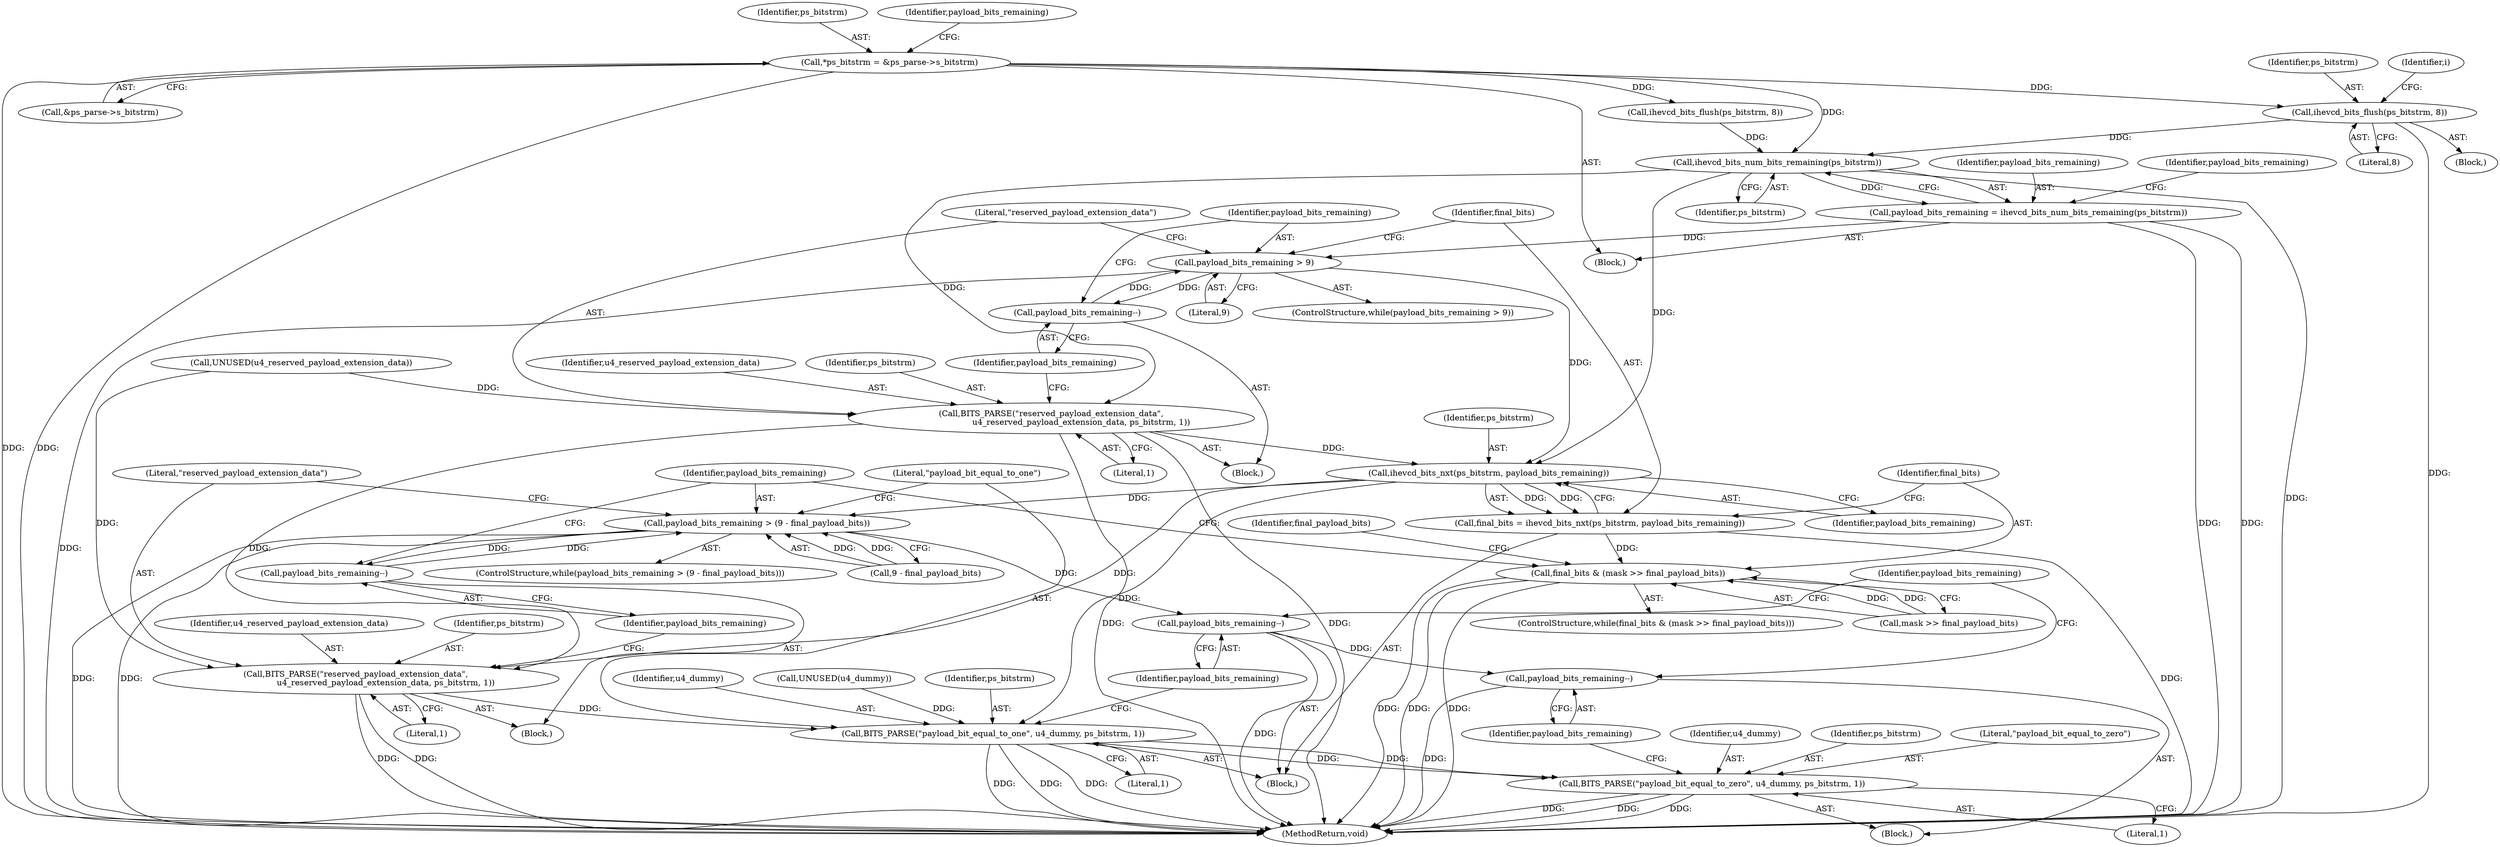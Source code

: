 digraph "0_Android_9f0fb67540d2259e4930d9bd5f1a1a6fb95af862@pointer" {
"1000235" [label="(Call,ihevcd_bits_flush(ps_bitstrm, 8))"];
"1000117" [label="(Call,*ps_bitstrm = &ps_parse->s_bitstrm)"];
"1000273" [label="(Call,ihevcd_bits_num_bits_remaining(ps_bitstrm))"];
"1000271" [label="(Call,payload_bits_remaining = ihevcd_bits_num_bits_remaining(ps_bitstrm))"];
"1000294" [label="(Call,payload_bits_remaining > 9)"];
"1000303" [label="(Call,payload_bits_remaining--)"];
"1000307" [label="(Call,ihevcd_bits_nxt(ps_bitstrm, payload_bits_remaining))"];
"1000305" [label="(Call,final_bits = ihevcd_bits_nxt(ps_bitstrm, payload_bits_remaining))"];
"1000311" [label="(Call,final_bits & (mask >> final_payload_bits))"];
"1000321" [label="(Call,payload_bits_remaining > (9 - final_payload_bits))"];
"1000332" [label="(Call,payload_bits_remaining--)"];
"1000339" [label="(Call,payload_bits_remaining--)"];
"1000349" [label="(Call,payload_bits_remaining--)"];
"1000327" [label="(Call,BITS_PARSE(\"reserved_payload_extension_data\",\n                       u4_reserved_payload_extension_data, ps_bitstrm, 1))"];
"1000334" [label="(Call,BITS_PARSE(\"payload_bit_equal_to_one\", u4_dummy, ps_bitstrm, 1))"];
"1000344" [label="(Call,BITS_PARSE(\"payload_bit_equal_to_zero\", u4_dummy, ps_bitstrm, 1))"];
"1000298" [label="(Call,BITS_PARSE(\"reserved_payload_extension_data\",\n                       u4_reserved_payload_extension_data, ps_bitstrm, 1))"];
"1000306" [label="(Identifier,final_bits)"];
"1000334" [label="(Call,BITS_PARSE(\"payload_bit_equal_to_one\", u4_dummy, ps_bitstrm, 1))"];
"1000335" [label="(Literal,\"payload_bit_equal_to_one\")"];
"1000322" [label="(Identifier,payload_bits_remaining)"];
"1000291" [label="(Call,UNUSED(u4_reserved_payload_extension_data))"];
"1000350" [label="(Identifier,payload_bits_remaining)"];
"1000118" [label="(Identifier,ps_bitstrm)"];
"1000267" [label="(Call,ihevcd_bits_flush(ps_bitstrm, 8))"];
"1000274" [label="(Identifier,ps_bitstrm)"];
"1000297" [label="(Block,)"];
"1000321" [label="(Call,payload_bits_remaining > (9 - final_payload_bits))"];
"1000271" [label="(Call,payload_bits_remaining = ihevcd_bits_num_bits_remaining(ps_bitstrm))"];
"1000336" [label="(Identifier,u4_dummy)"];
"1000119" [label="(Call,&ps_parse->s_bitstrm)"];
"1000310" [label="(ControlStructure,while(final_bits & (mask >> final_payload_bits)))"];
"1000311" [label="(Call,final_bits & (mask >> final_payload_bits))"];
"1000323" [label="(Call,9 - final_payload_bits)"];
"1000293" [label="(ControlStructure,while(payload_bits_remaining > 9))"];
"1000295" [label="(Identifier,payload_bits_remaining)"];
"1000339" [label="(Call,payload_bits_remaining--)"];
"1000294" [label="(Call,payload_bits_remaining > 9)"];
"1000300" [label="(Identifier,u4_reserved_payload_extension_data)"];
"1000235" [label="(Call,ihevcd_bits_flush(ps_bitstrm, 8))"];
"1000298" [label="(Call,BITS_PARSE(\"reserved_payload_extension_data\",\n                       u4_reserved_payload_extension_data, ps_bitstrm, 1))"];
"1000307" [label="(Call,ihevcd_bits_nxt(ps_bitstrm, payload_bits_remaining))"];
"1000320" [label="(ControlStructure,while(payload_bits_remaining > (9 - final_payload_bits)))"];
"1000349" [label="(Call,payload_bits_remaining--)"];
"1000345" [label="(Literal,\"payload_bit_equal_to_zero\")"];
"1000328" [label="(Literal,\"reserved_payload_extension_data\")"];
"1000125" [label="(Identifier,payload_bits_remaining)"];
"1000333" [label="(Identifier,payload_bits_remaining)"];
"1000273" [label="(Call,ihevcd_bits_num_bits_remaining(ps_bitstrm))"];
"1000312" [label="(Identifier,final_bits)"];
"1000326" [label="(Block,)"];
"1000276" [label="(Identifier,payload_bits_remaining)"];
"1000296" [label="(Literal,9)"];
"1000289" [label="(Call,UNUSED(u4_dummy))"];
"1000303" [label="(Call,payload_bits_remaining--)"];
"1000237" [label="(Literal,8)"];
"1000313" [label="(Call,mask >> final_payload_bits)"];
"1000346" [label="(Identifier,u4_dummy)"];
"1000117" [label="(Call,*ps_bitstrm = &ps_parse->s_bitstrm)"];
"1000352" [label="(MethodReturn,void)"];
"1000301" [label="(Identifier,ps_bitstrm)"];
"1000236" [label="(Identifier,ps_bitstrm)"];
"1000308" [label="(Identifier,ps_bitstrm)"];
"1000302" [label="(Literal,1)"];
"1000233" [label="(Identifier,i)"];
"1000340" [label="(Identifier,payload_bits_remaining)"];
"1000299" [label="(Literal,\"reserved_payload_extension_data\")"];
"1000304" [label="(Identifier,payload_bits_remaining)"];
"1000332" [label="(Call,payload_bits_remaining--)"];
"1000272" [label="(Identifier,payload_bits_remaining)"];
"1000344" [label="(Call,BITS_PARSE(\"payload_bit_equal_to_zero\", u4_dummy, ps_bitstrm, 1))"];
"1000329" [label="(Identifier,u4_reserved_payload_extension_data)"];
"1000318" [label="(Identifier,final_payload_bits)"];
"1000330" [label="(Identifier,ps_bitstrm)"];
"1000327" [label="(Call,BITS_PARSE(\"reserved_payload_extension_data\",\n                       u4_reserved_payload_extension_data, ps_bitstrm, 1))"];
"1000348" [label="(Literal,1)"];
"1000342" [label="(Identifier,payload_bits_remaining)"];
"1000343" [label="(Block,)"];
"1000331" [label="(Literal,1)"];
"1000338" [label="(Literal,1)"];
"1000234" [label="(Block,)"];
"1000108" [label="(Block,)"];
"1000337" [label="(Identifier,ps_bitstrm)"];
"1000305" [label="(Call,final_bits = ihevcd_bits_nxt(ps_bitstrm, payload_bits_remaining))"];
"1000347" [label="(Identifier,ps_bitstrm)"];
"1000277" [label="(Block,)"];
"1000309" [label="(Identifier,payload_bits_remaining)"];
"1000235" -> "1000234"  [label="AST: "];
"1000235" -> "1000237"  [label="CFG: "];
"1000236" -> "1000235"  [label="AST: "];
"1000237" -> "1000235"  [label="AST: "];
"1000233" -> "1000235"  [label="CFG: "];
"1000235" -> "1000352"  [label="DDG: "];
"1000117" -> "1000235"  [label="DDG: "];
"1000235" -> "1000273"  [label="DDG: "];
"1000117" -> "1000108"  [label="AST: "];
"1000117" -> "1000119"  [label="CFG: "];
"1000118" -> "1000117"  [label="AST: "];
"1000119" -> "1000117"  [label="AST: "];
"1000125" -> "1000117"  [label="CFG: "];
"1000117" -> "1000352"  [label="DDG: "];
"1000117" -> "1000352"  [label="DDG: "];
"1000117" -> "1000267"  [label="DDG: "];
"1000117" -> "1000273"  [label="DDG: "];
"1000273" -> "1000271"  [label="AST: "];
"1000273" -> "1000274"  [label="CFG: "];
"1000274" -> "1000273"  [label="AST: "];
"1000271" -> "1000273"  [label="CFG: "];
"1000273" -> "1000352"  [label="DDG: "];
"1000273" -> "1000271"  [label="DDG: "];
"1000267" -> "1000273"  [label="DDG: "];
"1000273" -> "1000298"  [label="DDG: "];
"1000273" -> "1000307"  [label="DDG: "];
"1000271" -> "1000108"  [label="AST: "];
"1000272" -> "1000271"  [label="AST: "];
"1000276" -> "1000271"  [label="CFG: "];
"1000271" -> "1000352"  [label="DDG: "];
"1000271" -> "1000352"  [label="DDG: "];
"1000271" -> "1000294"  [label="DDG: "];
"1000294" -> "1000293"  [label="AST: "];
"1000294" -> "1000296"  [label="CFG: "];
"1000295" -> "1000294"  [label="AST: "];
"1000296" -> "1000294"  [label="AST: "];
"1000299" -> "1000294"  [label="CFG: "];
"1000306" -> "1000294"  [label="CFG: "];
"1000294" -> "1000352"  [label="DDG: "];
"1000303" -> "1000294"  [label="DDG: "];
"1000294" -> "1000303"  [label="DDG: "];
"1000294" -> "1000307"  [label="DDG: "];
"1000303" -> "1000297"  [label="AST: "];
"1000303" -> "1000304"  [label="CFG: "];
"1000304" -> "1000303"  [label="AST: "];
"1000295" -> "1000303"  [label="CFG: "];
"1000307" -> "1000305"  [label="AST: "];
"1000307" -> "1000309"  [label="CFG: "];
"1000308" -> "1000307"  [label="AST: "];
"1000309" -> "1000307"  [label="AST: "];
"1000305" -> "1000307"  [label="CFG: "];
"1000307" -> "1000305"  [label="DDG: "];
"1000307" -> "1000305"  [label="DDG: "];
"1000298" -> "1000307"  [label="DDG: "];
"1000307" -> "1000321"  [label="DDG: "];
"1000307" -> "1000327"  [label="DDG: "];
"1000307" -> "1000334"  [label="DDG: "];
"1000305" -> "1000277"  [label="AST: "];
"1000306" -> "1000305"  [label="AST: "];
"1000312" -> "1000305"  [label="CFG: "];
"1000305" -> "1000352"  [label="DDG: "];
"1000305" -> "1000311"  [label="DDG: "];
"1000311" -> "1000310"  [label="AST: "];
"1000311" -> "1000313"  [label="CFG: "];
"1000312" -> "1000311"  [label="AST: "];
"1000313" -> "1000311"  [label="AST: "];
"1000318" -> "1000311"  [label="CFG: "];
"1000322" -> "1000311"  [label="CFG: "];
"1000311" -> "1000352"  [label="DDG: "];
"1000311" -> "1000352"  [label="DDG: "];
"1000311" -> "1000352"  [label="DDG: "];
"1000313" -> "1000311"  [label="DDG: "];
"1000313" -> "1000311"  [label="DDG: "];
"1000321" -> "1000320"  [label="AST: "];
"1000321" -> "1000323"  [label="CFG: "];
"1000322" -> "1000321"  [label="AST: "];
"1000323" -> "1000321"  [label="AST: "];
"1000328" -> "1000321"  [label="CFG: "];
"1000335" -> "1000321"  [label="CFG: "];
"1000321" -> "1000352"  [label="DDG: "];
"1000321" -> "1000352"  [label="DDG: "];
"1000332" -> "1000321"  [label="DDG: "];
"1000323" -> "1000321"  [label="DDG: "];
"1000323" -> "1000321"  [label="DDG: "];
"1000321" -> "1000332"  [label="DDG: "];
"1000321" -> "1000339"  [label="DDG: "];
"1000332" -> "1000326"  [label="AST: "];
"1000332" -> "1000333"  [label="CFG: "];
"1000333" -> "1000332"  [label="AST: "];
"1000322" -> "1000332"  [label="CFG: "];
"1000339" -> "1000277"  [label="AST: "];
"1000339" -> "1000340"  [label="CFG: "];
"1000340" -> "1000339"  [label="AST: "];
"1000342" -> "1000339"  [label="CFG: "];
"1000339" -> "1000352"  [label="DDG: "];
"1000339" -> "1000349"  [label="DDG: "];
"1000349" -> "1000343"  [label="AST: "];
"1000349" -> "1000350"  [label="CFG: "];
"1000350" -> "1000349"  [label="AST: "];
"1000342" -> "1000349"  [label="CFG: "];
"1000349" -> "1000352"  [label="DDG: "];
"1000327" -> "1000326"  [label="AST: "];
"1000327" -> "1000331"  [label="CFG: "];
"1000328" -> "1000327"  [label="AST: "];
"1000329" -> "1000327"  [label="AST: "];
"1000330" -> "1000327"  [label="AST: "];
"1000331" -> "1000327"  [label="AST: "];
"1000333" -> "1000327"  [label="CFG: "];
"1000327" -> "1000352"  [label="DDG: "];
"1000327" -> "1000352"  [label="DDG: "];
"1000291" -> "1000327"  [label="DDG: "];
"1000298" -> "1000327"  [label="DDG: "];
"1000327" -> "1000334"  [label="DDG: "];
"1000334" -> "1000277"  [label="AST: "];
"1000334" -> "1000338"  [label="CFG: "];
"1000335" -> "1000334"  [label="AST: "];
"1000336" -> "1000334"  [label="AST: "];
"1000337" -> "1000334"  [label="AST: "];
"1000338" -> "1000334"  [label="AST: "];
"1000340" -> "1000334"  [label="CFG: "];
"1000334" -> "1000352"  [label="DDG: "];
"1000334" -> "1000352"  [label="DDG: "];
"1000334" -> "1000352"  [label="DDG: "];
"1000289" -> "1000334"  [label="DDG: "];
"1000334" -> "1000344"  [label="DDG: "];
"1000334" -> "1000344"  [label="DDG: "];
"1000344" -> "1000343"  [label="AST: "];
"1000344" -> "1000348"  [label="CFG: "];
"1000345" -> "1000344"  [label="AST: "];
"1000346" -> "1000344"  [label="AST: "];
"1000347" -> "1000344"  [label="AST: "];
"1000348" -> "1000344"  [label="AST: "];
"1000350" -> "1000344"  [label="CFG: "];
"1000344" -> "1000352"  [label="DDG: "];
"1000344" -> "1000352"  [label="DDG: "];
"1000344" -> "1000352"  [label="DDG: "];
"1000298" -> "1000297"  [label="AST: "];
"1000298" -> "1000302"  [label="CFG: "];
"1000299" -> "1000298"  [label="AST: "];
"1000300" -> "1000298"  [label="AST: "];
"1000301" -> "1000298"  [label="AST: "];
"1000302" -> "1000298"  [label="AST: "];
"1000304" -> "1000298"  [label="CFG: "];
"1000298" -> "1000352"  [label="DDG: "];
"1000298" -> "1000352"  [label="DDG: "];
"1000291" -> "1000298"  [label="DDG: "];
}
